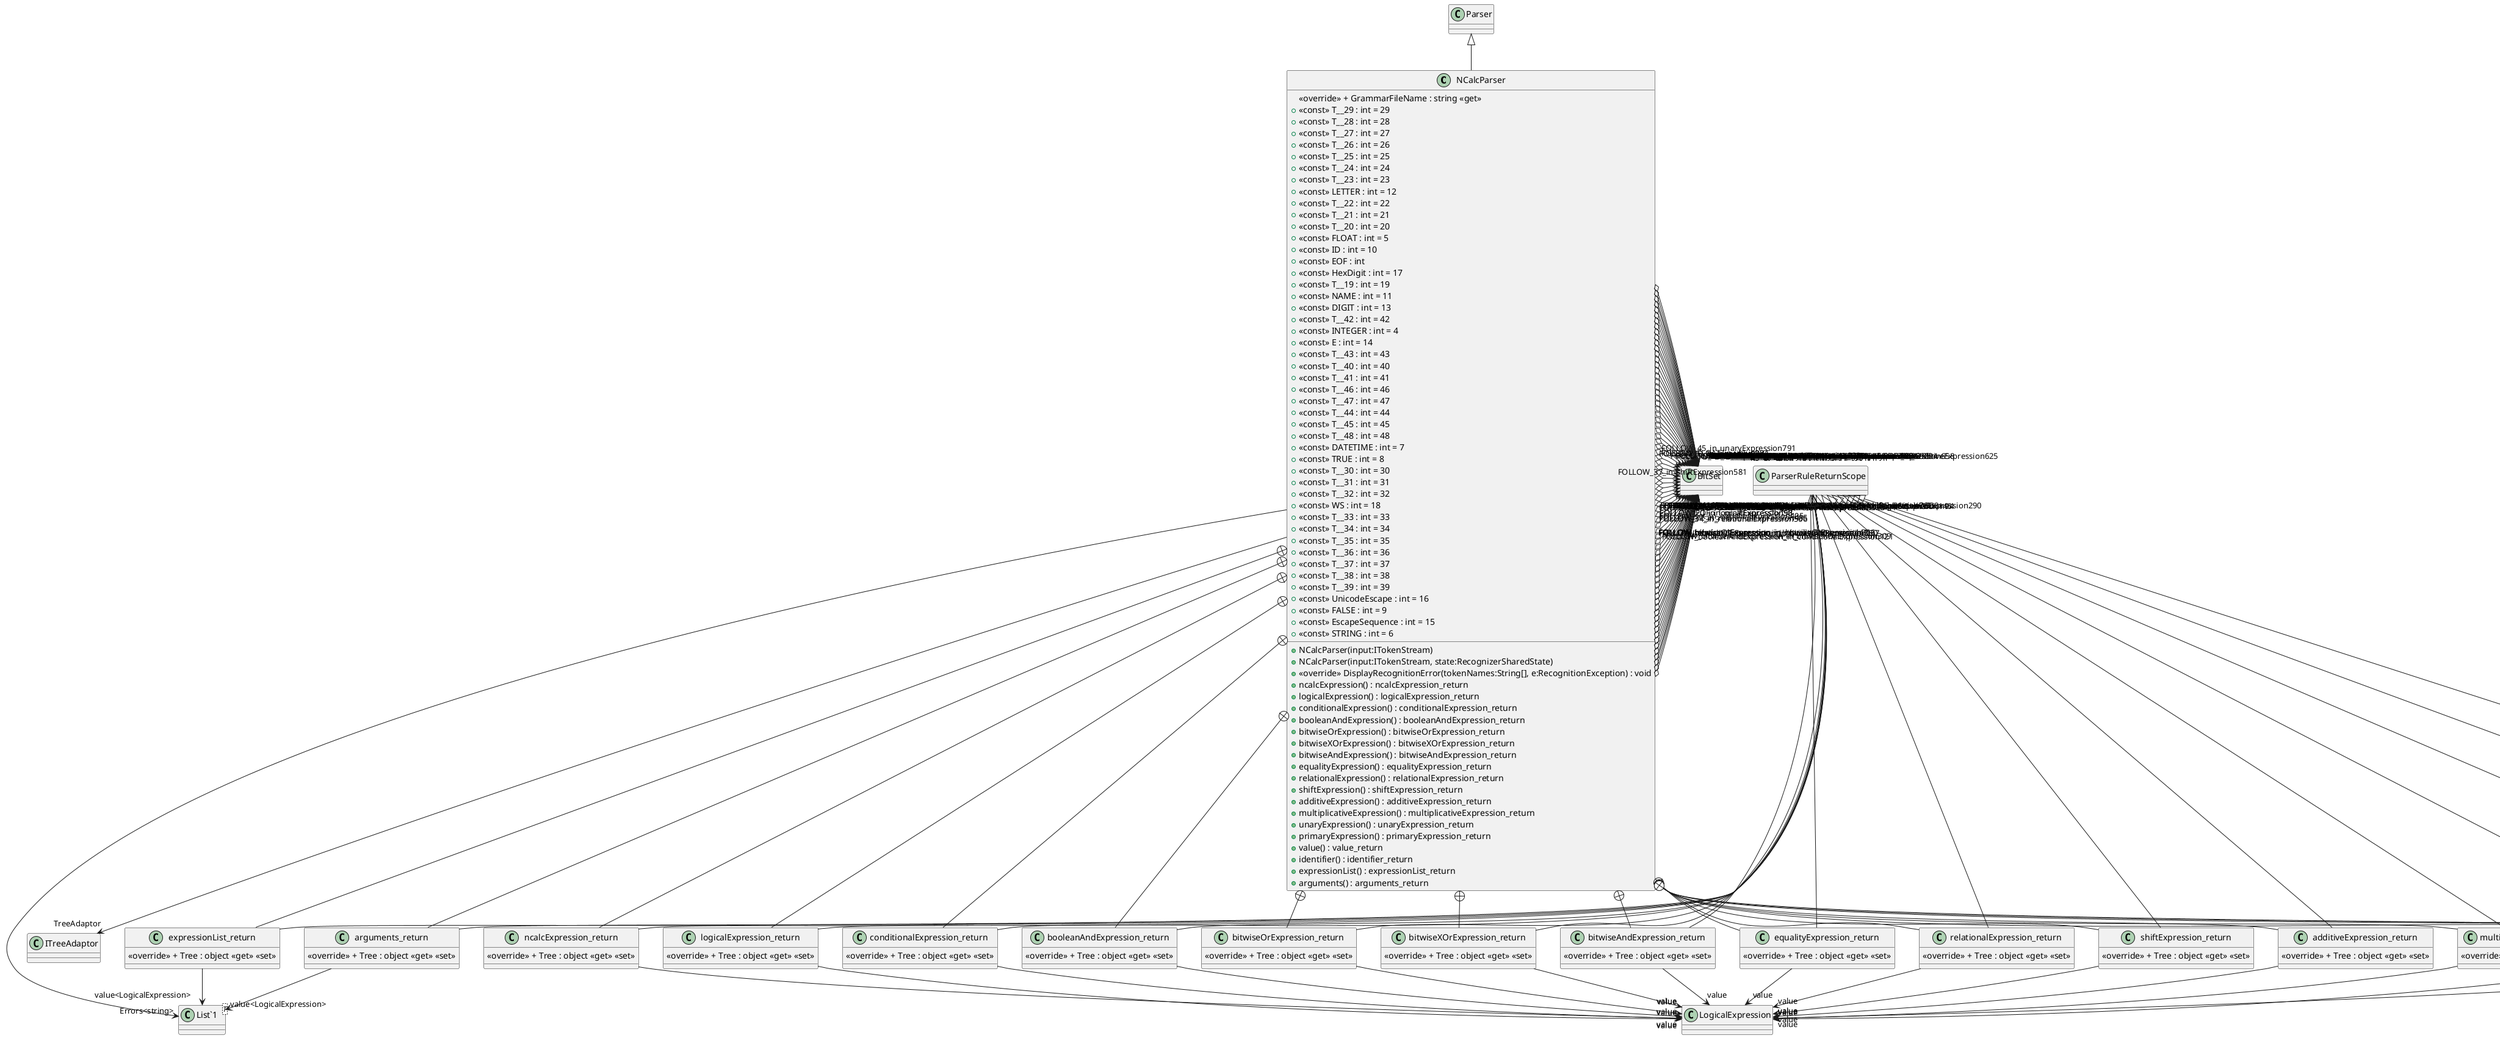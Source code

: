 @startuml
class NCalcParser {
    + NCalcParser(input:ITokenStream)
    + NCalcParser(input:ITokenStream, state:RecognizerSharedState)
    <<override>> + GrammarFileName : string <<get>>
    + <<override>> DisplayRecognitionError(tokenNames:String[], e:RecognitionException) : void
    + ncalcExpression() : ncalcExpression_return
    + logicalExpression() : logicalExpression_return
    + conditionalExpression() : conditionalExpression_return
    + booleanAndExpression() : booleanAndExpression_return
    + bitwiseOrExpression() : bitwiseOrExpression_return
    + bitwiseXOrExpression() : bitwiseXOrExpression_return
    + bitwiseAndExpression() : bitwiseAndExpression_return
    + equalityExpression() : equalityExpression_return
    + relationalExpression() : relationalExpression_return
    + shiftExpression() : shiftExpression_return
    + additiveExpression() : additiveExpression_return
    + multiplicativeExpression() : multiplicativeExpression_return
    + unaryExpression() : unaryExpression_return
    + primaryExpression() : primaryExpression_return
    + value() : value_return
    + identifier() : identifier_return
    + expressionList() : expressionList_return
    + arguments() : arguments_return
    + <<const>> T__29 : int = 29
    + <<const>> T__28 : int = 28
    + <<const>> T__27 : int = 27
    + <<const>> T__26 : int = 26
    + <<const>> T__25 : int = 25
    + <<const>> T__24 : int = 24
    + <<const>> T__23 : int = 23
    + <<const>> LETTER : int = 12
    + <<const>> T__22 : int = 22
    + <<const>> T__21 : int = 21
    + <<const>> T__20 : int = 20
    + <<const>> FLOAT : int = 5
    + <<const>> ID : int = 10
    + <<const>> EOF : int
    + <<const>> HexDigit : int = 17
    + <<const>> T__19 : int = 19
    + <<const>> NAME : int = 11
    + <<const>> DIGIT : int = 13
    + <<const>> T__42 : int = 42
    + <<const>> INTEGER : int = 4
    + <<const>> E : int = 14
    + <<const>> T__43 : int = 43
    + <<const>> T__40 : int = 40
    + <<const>> T__41 : int = 41
    + <<const>> T__46 : int = 46
    + <<const>> T__47 : int = 47
    + <<const>> T__44 : int = 44
    + <<const>> T__45 : int = 45
    + <<const>> T__48 : int = 48
    + <<const>> DATETIME : int = 7
    + <<const>> TRUE : int = 8
    + <<const>> T__30 : int = 30
    + <<const>> T__31 : int = 31
    + <<const>> T__32 : int = 32
    + <<const>> WS : int = 18
    + <<const>> T__33 : int = 33
    + <<const>> T__34 : int = 34
    + <<const>> T__35 : int = 35
    + <<const>> T__36 : int = 36
    + <<const>> T__37 : int = 37
    + <<const>> T__38 : int = 38
    + <<const>> T__39 : int = 39
    + <<const>> UnicodeEscape : int = 16
    + <<const>> FALSE : int = 9
    + <<const>> EscapeSequence : int = 15
    + <<const>> STRING : int = 6
}
class "List`1"<T> {
}
class ncalcExpression_return {
    <<override>> + Tree : object <<get>> <<set>>
}
class logicalExpression_return {
    <<override>> + Tree : object <<get>> <<set>>
}
class conditionalExpression_return {
    <<override>> + Tree : object <<get>> <<set>>
}
class booleanAndExpression_return {
    <<override>> + Tree : object <<get>> <<set>>
}
class bitwiseOrExpression_return {
    <<override>> + Tree : object <<get>> <<set>>
}
class bitwiseXOrExpression_return {
    <<override>> + Tree : object <<get>> <<set>>
}
class bitwiseAndExpression_return {
    <<override>> + Tree : object <<get>> <<set>>
}
class equalityExpression_return {
    <<override>> + Tree : object <<get>> <<set>>
}
class relationalExpression_return {
    <<override>> + Tree : object <<get>> <<set>>
}
class shiftExpression_return {
    <<override>> + Tree : object <<get>> <<set>>
}
class additiveExpression_return {
    <<override>> + Tree : object <<get>> <<set>>
}
class multiplicativeExpression_return {
    <<override>> + Tree : object <<get>> <<set>>
}
class unaryExpression_return {
    <<override>> + Tree : object <<get>> <<set>>
}
class primaryExpression_return {
    <<override>> + Tree : object <<get>> <<set>>
}
class value_return {
    <<override>> + Tree : object <<get>> <<set>>
}
class identifier_return {
    <<override>> + Tree : object <<get>> <<set>>
}
class expressionList_return {
    <<override>> + Tree : object <<get>> <<set>>
}
class arguments_return {
    <<override>> + Tree : object <<get>> <<set>>
}
Parser <|-- NCalcParser
NCalcParser --> "TreeAdaptor" ITreeAdaptor
NCalcParser --> "Errors<string>" "List`1"
NCalcParser o-> "FOLLOW_logicalExpression_in_ncalcExpression56" BitSet
NCalcParser o-> "FOLLOW_EOF_in_ncalcExpression58" BitSet
NCalcParser o-> "FOLLOW_conditionalExpression_in_logicalExpression78" BitSet
NCalcParser o-> "FOLLOW_19_in_logicalExpression84" BitSet
NCalcParser o-> "FOLLOW_conditionalExpression_in_logicalExpression88" BitSet
NCalcParser o-> "FOLLOW_20_in_logicalExpression90" BitSet
NCalcParser o-> "FOLLOW_conditionalExpression_in_logicalExpression94" BitSet
NCalcParser o-> "FOLLOW_booleanAndExpression_in_conditionalExpression121" BitSet
NCalcParser o-> "FOLLOW_set_in_conditionalExpression130" BitSet
NCalcParser o-> "FOLLOW_conditionalExpression_in_conditionalExpression146" BitSet
NCalcParser o-> "FOLLOW_bitwiseOrExpression_in_booleanAndExpression180" BitSet
NCalcParser o-> "FOLLOW_set_in_booleanAndExpression189" BitSet
NCalcParser o-> "FOLLOW_bitwiseOrExpression_in_booleanAndExpression205" BitSet
NCalcParser o-> "FOLLOW_bitwiseXOrExpression_in_bitwiseOrExpression237" BitSet
NCalcParser o-> "FOLLOW_25_in_bitwiseOrExpression246" BitSet
NCalcParser o-> "FOLLOW_bitwiseOrExpression_in_bitwiseOrExpression256" BitSet
NCalcParser o-> "FOLLOW_bitwiseAndExpression_in_bitwiseXOrExpression290" BitSet
NCalcParser o-> "FOLLOW_26_in_bitwiseXOrExpression299" BitSet
NCalcParser o-> "FOLLOW_bitwiseAndExpression_in_bitwiseXOrExpression309" BitSet
NCalcParser o-> "FOLLOW_equalityExpression_in_bitwiseAndExpression341" BitSet
NCalcParser o-> "FOLLOW_27_in_bitwiseAndExpression350" BitSet
NCalcParser o-> "FOLLOW_equalityExpression_in_bitwiseAndExpression360" BitSet
NCalcParser o-> "FOLLOW_relationalExpression_in_equalityExpression394" BitSet
NCalcParser o-> "FOLLOW_set_in_equalityExpression405" BitSet
NCalcParser o-> "FOLLOW_set_in_equalityExpression422" BitSet
NCalcParser o-> "FOLLOW_relationalExpression_in_equalityExpression441" BitSet
NCalcParser o-> "FOLLOW_shiftExpression_in_relationalExpression474" BitSet
NCalcParser o-> "FOLLOW_32_in_relationalExpression485" BitSet
NCalcParser o-> "FOLLOW_33_in_relationalExpression495" BitSet
NCalcParser o-> "FOLLOW_34_in_relationalExpression506" BitSet
NCalcParser o-> "FOLLOW_35_in_relationalExpression516" BitSet
NCalcParser o-> "FOLLOW_shiftExpression_in_relationalExpression528" BitSet
NCalcParser o-> "FOLLOW_additiveExpression_in_shiftExpression560" BitSet
NCalcParser o-> "FOLLOW_36_in_shiftExpression571" BitSet
NCalcParser o-> "FOLLOW_37_in_shiftExpression581" BitSet
NCalcParser o-> "FOLLOW_additiveExpression_in_shiftExpression593" BitSet
NCalcParser o-> "FOLLOW_multiplicativeExpression_in_additiveExpression625" BitSet
NCalcParser o-> "FOLLOW_38_in_additiveExpression636" BitSet
NCalcParser o-> "FOLLOW_39_in_additiveExpression646" BitSet
NCalcParser o-> "FOLLOW_multiplicativeExpression_in_additiveExpression658" BitSet
NCalcParser o-> "FOLLOW_unaryExpression_in_multiplicativeExpression690" BitSet
NCalcParser o-> "FOLLOW_40_in_multiplicativeExpression701" BitSet
NCalcParser o-> "FOLLOW_41_in_multiplicativeExpression711" BitSet
NCalcParser o-> "FOLLOW_42_in_multiplicativeExpression721" BitSet
NCalcParser o-> "FOLLOW_unaryExpression_in_multiplicativeExpression733" BitSet
NCalcParser o-> "FOLLOW_primaryExpression_in_unaryExpression760" BitSet
NCalcParser o-> "FOLLOW_set_in_unaryExpression771" BitSet
NCalcParser o-> "FOLLOW_primaryExpression_in_unaryExpression779" BitSet
NCalcParser o-> "FOLLOW_45_in_unaryExpression791" BitSet
NCalcParser o-> "FOLLOW_primaryExpression_in_unaryExpression794" BitSet
NCalcParser o-> "FOLLOW_39_in_unaryExpression805" BitSet
NCalcParser o-> "FOLLOW_primaryExpression_in_unaryExpression807" BitSet
NCalcParser o-> "FOLLOW_46_in_primaryExpression829" BitSet
NCalcParser o-> "FOLLOW_logicalExpression_in_primaryExpression831" BitSet
NCalcParser o-> "FOLLOW_47_in_primaryExpression833" BitSet
NCalcParser o-> "FOLLOW_value_in_primaryExpression843" BitSet
NCalcParser o-> "FOLLOW_identifier_in_primaryExpression851" BitSet
NCalcParser o-> "FOLLOW_arguments_in_primaryExpression856" BitSet
NCalcParser o-> "FOLLOW_INTEGER_in_value876" BitSet
NCalcParser o-> "FOLLOW_FLOAT_in_value884" BitSet
NCalcParser o-> "FOLLOW_STRING_in_value892" BitSet
NCalcParser o-> "FOLLOW_DATETIME_in_value901" BitSet
NCalcParser o-> "FOLLOW_TRUE_in_value908" BitSet
NCalcParser o-> "FOLLOW_FALSE_in_value916" BitSet
NCalcParser o-> "FOLLOW_ID_in_identifier934" BitSet
NCalcParser o-> "FOLLOW_NAME_in_identifier942" BitSet
NCalcParser o-> "FOLLOW_logicalExpression_in_expressionList966" BitSet
NCalcParser o-> "FOLLOW_48_in_expressionList973" BitSet
NCalcParser o-> "FOLLOW_logicalExpression_in_expressionList977" BitSet
NCalcParser o-> "FOLLOW_46_in_arguments1006" BitSet
NCalcParser o-> "FOLLOW_expressionList_in_arguments1010" BitSet
NCalcParser o-> "FOLLOW_47_in_arguments1017" BitSet
NCalcParser +-- ncalcExpression_return
ParserRuleReturnScope <|-- ncalcExpression_return
ncalcExpression_return --> "value" LogicalExpression
NCalcParser +-- logicalExpression_return
ParserRuleReturnScope <|-- logicalExpression_return
logicalExpression_return --> "value" LogicalExpression
NCalcParser +-- conditionalExpression_return
ParserRuleReturnScope <|-- conditionalExpression_return
conditionalExpression_return --> "value" LogicalExpression
NCalcParser +-- booleanAndExpression_return
ParserRuleReturnScope <|-- booleanAndExpression_return
booleanAndExpression_return --> "value" LogicalExpression
NCalcParser +-- bitwiseOrExpression_return
ParserRuleReturnScope <|-- bitwiseOrExpression_return
bitwiseOrExpression_return --> "value" LogicalExpression
NCalcParser +-- bitwiseXOrExpression_return
ParserRuleReturnScope <|-- bitwiseXOrExpression_return
bitwiseXOrExpression_return --> "value" LogicalExpression
NCalcParser +-- bitwiseAndExpression_return
ParserRuleReturnScope <|-- bitwiseAndExpression_return
bitwiseAndExpression_return --> "value" LogicalExpression
NCalcParser +-- equalityExpression_return
ParserRuleReturnScope <|-- equalityExpression_return
equalityExpression_return --> "value" LogicalExpression
NCalcParser +-- relationalExpression_return
ParserRuleReturnScope <|-- relationalExpression_return
relationalExpression_return --> "value" LogicalExpression
NCalcParser +-- shiftExpression_return
ParserRuleReturnScope <|-- shiftExpression_return
shiftExpression_return --> "value" LogicalExpression
NCalcParser +-- additiveExpression_return
ParserRuleReturnScope <|-- additiveExpression_return
additiveExpression_return --> "value" LogicalExpression
NCalcParser +-- multiplicativeExpression_return
ParserRuleReturnScope <|-- multiplicativeExpression_return
multiplicativeExpression_return --> "value" LogicalExpression
NCalcParser +-- unaryExpression_return
ParserRuleReturnScope <|-- unaryExpression_return
unaryExpression_return --> "value" LogicalExpression
NCalcParser +-- primaryExpression_return
ParserRuleReturnScope <|-- primaryExpression_return
primaryExpression_return --> "value" LogicalExpression
NCalcParser +-- value_return
ParserRuleReturnScope <|-- value_return
value_return --> "value" ValueExpression
NCalcParser +-- identifier_return
ParserRuleReturnScope <|-- identifier_return
identifier_return --> "value" IdentifierExpression
NCalcParser +-- expressionList_return
ParserRuleReturnScope <|-- expressionList_return
expressionList_return --> "value<LogicalExpression>" "List`1"
NCalcParser +-- arguments_return
ParserRuleReturnScope <|-- arguments_return
arguments_return --> "value<LogicalExpression>" "List`1"
@enduml
